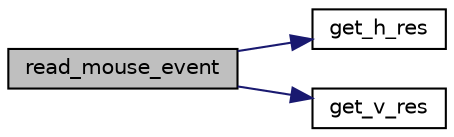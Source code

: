digraph "read_mouse_event"
{
 // INTERACTIVE_SVG=YES
 // LATEX_PDF_SIZE
  edge [fontname="Helvetica",fontsize="10",labelfontname="Helvetica",labelfontsize="10"];
  node [fontname="Helvetica",fontsize="10",shape=record];
  rankdir="LR";
  Node1 [label="read_mouse_event",height=0.2,width=0.4,color="black", fillcolor="grey75", style="filled", fontcolor="black",tooltip=" "];
  Node1 -> Node2 [color="midnightblue",fontsize="10",style="solid",fontname="Helvetica"];
  Node2 [label="get_h_res",height=0.2,width=0.4,color="black", fillcolor="white", style="filled",URL="$graphic_8h.html#a790ce9140cfb9031a913e9e66a7e82b6",tooltip=" "];
  Node1 -> Node3 [color="midnightblue",fontsize="10",style="solid",fontname="Helvetica"];
  Node3 [label="get_v_res",height=0.2,width=0.4,color="black", fillcolor="white", style="filled",URL="$graphic_8h.html#aa824fe357259dac616f3fe9f2eba1dab",tooltip=" "];
}
